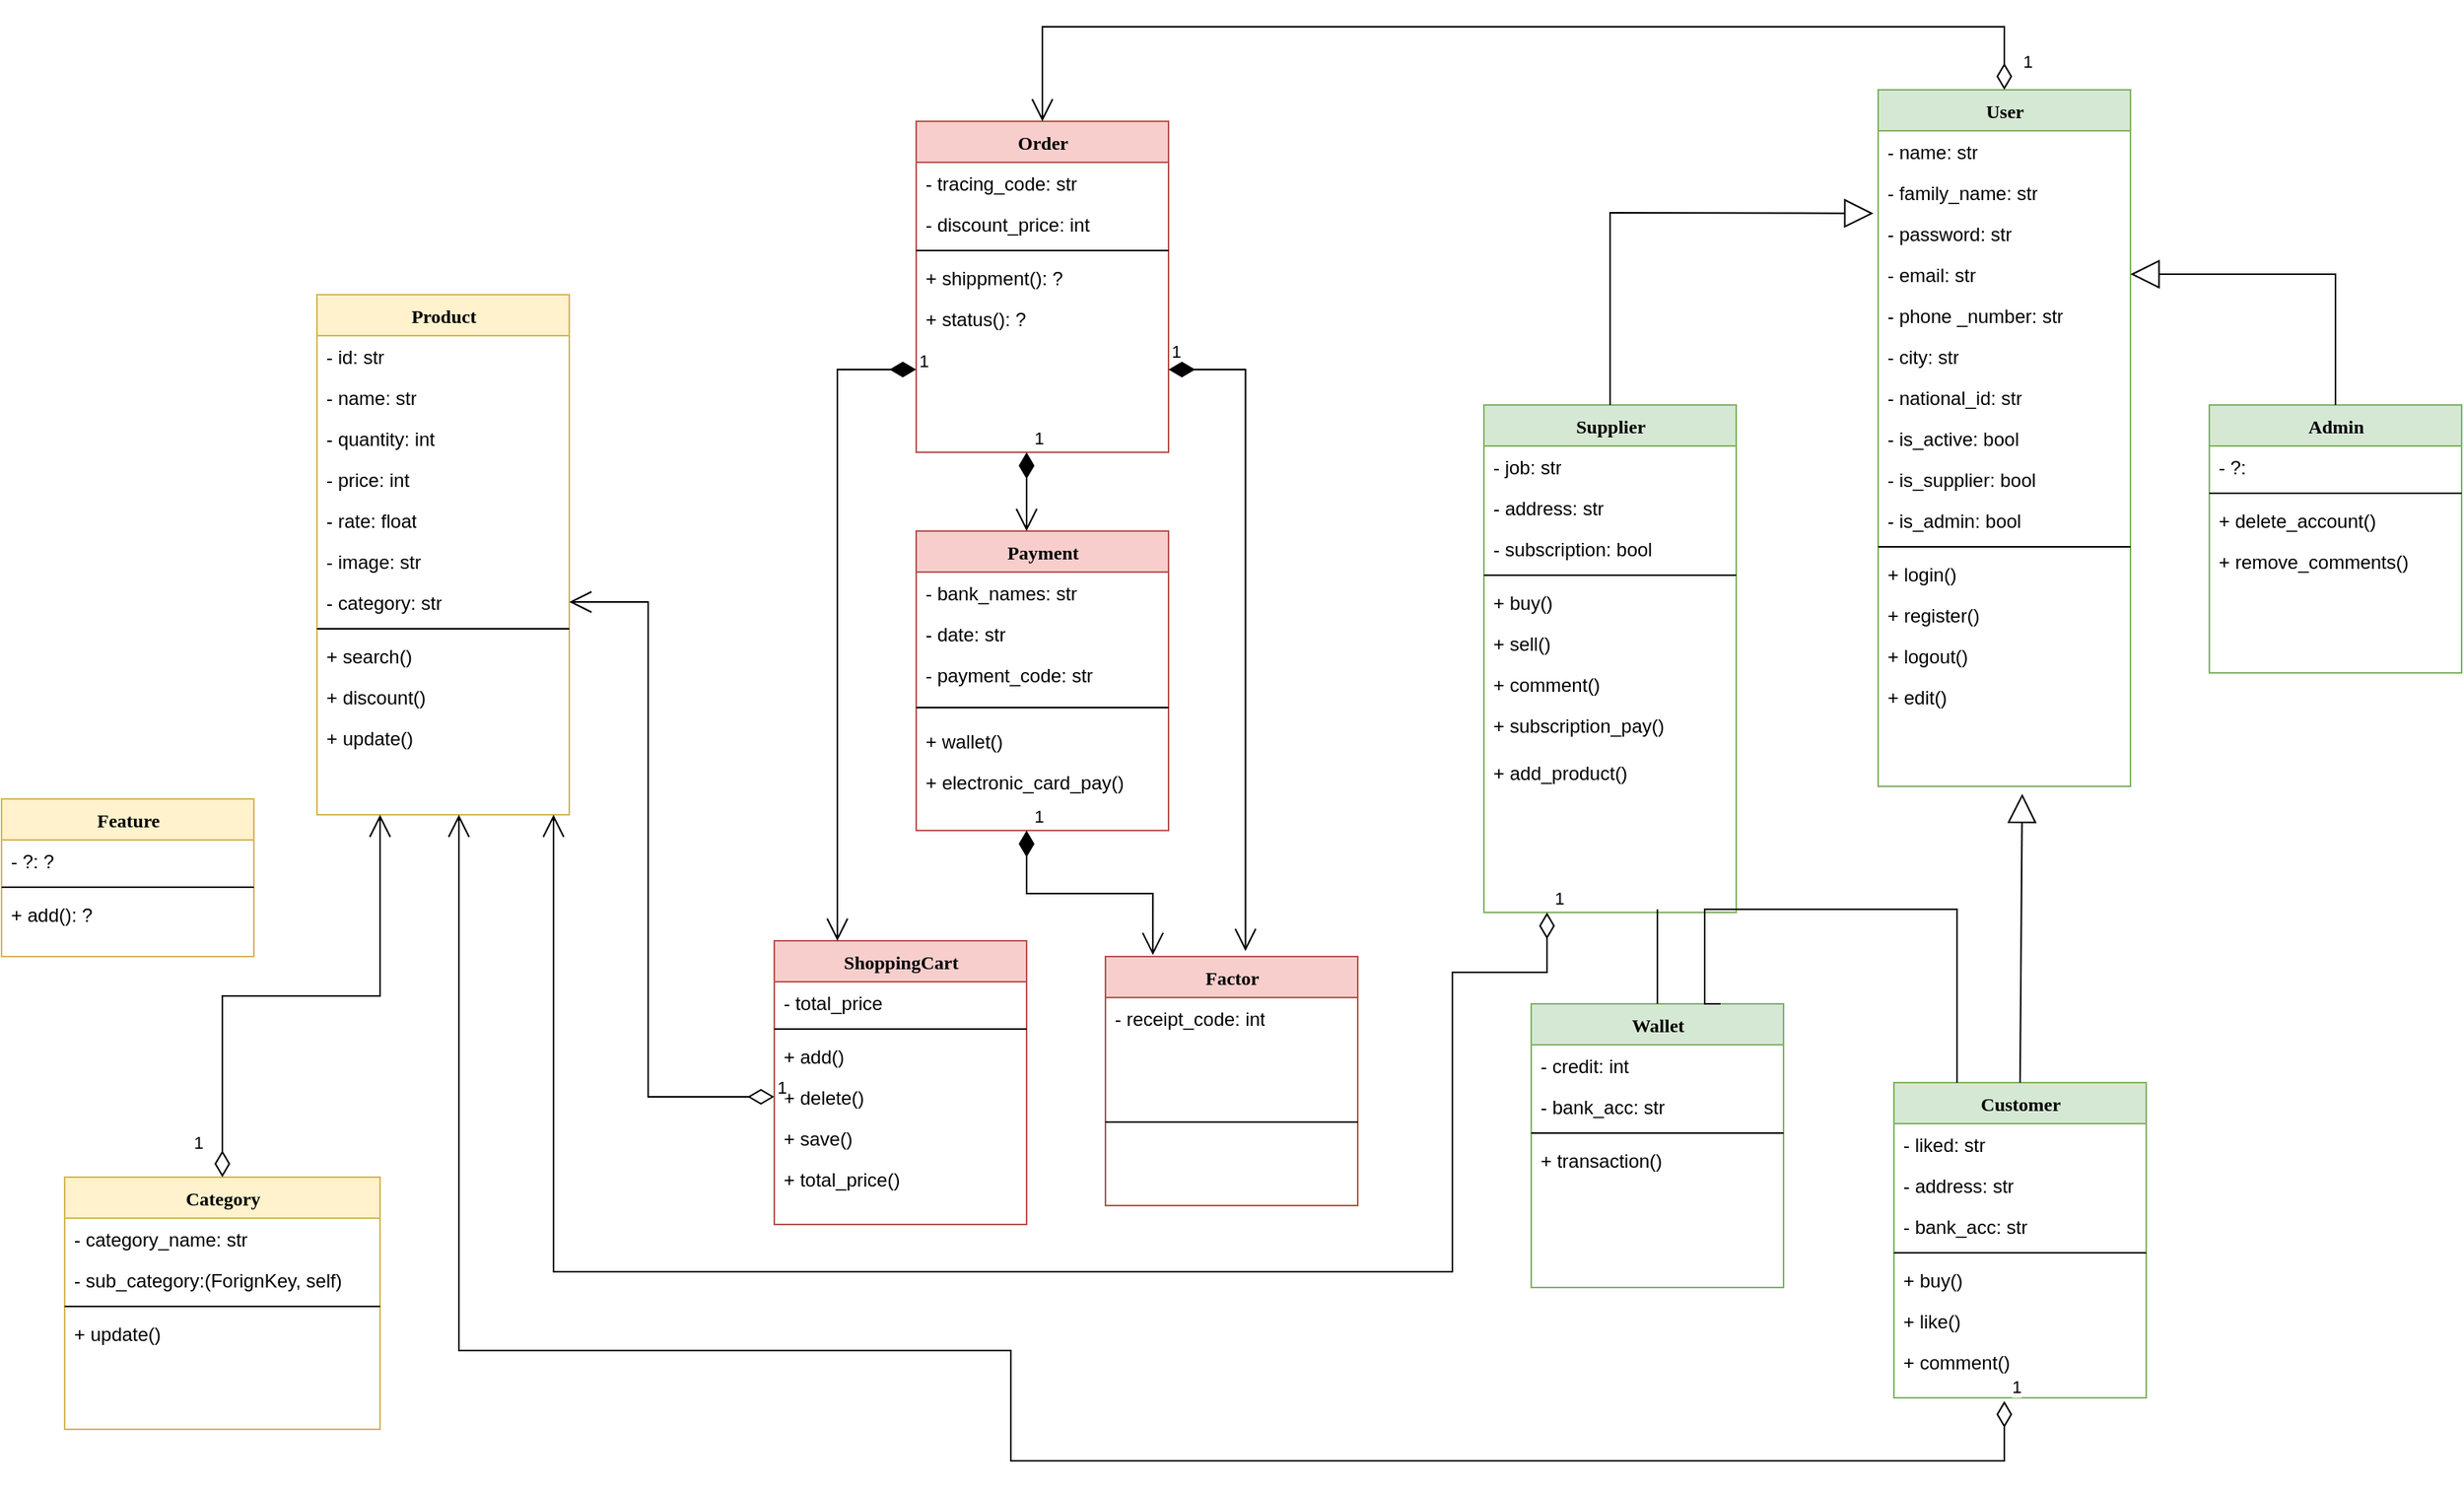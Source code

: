 <mxfile version="17.5.0" type="device"><diagram name="Page-1" id="9f46799a-70d6-7492-0946-bef42562c5a5"><mxGraphModel dx="1778" dy="839" grid="1" gridSize="10" guides="1" tooltips="1" connect="1" arrows="1" fold="1" page="1" pageScale="1" pageWidth="1700" pageHeight="1100" background="none" math="0" shadow="0"><root><mxCell id="0"/><mxCell id="1" parent="0"/><mxCell id="78961159f06e98e8-30" value="Product" style="swimlane;html=1;fontStyle=1;align=center;verticalAlign=top;childLayout=stackLayout;horizontal=1;startSize=26;horizontalStack=0;resizeParent=1;resizeLast=0;collapsible=1;marginBottom=0;swimlaneFillColor=#ffffff;rounded=0;shadow=0;comic=0;labelBackgroundColor=none;strokeWidth=1;fillColor=#fff2cc;fontFamily=Verdana;fontSize=12;strokeColor=#d6b656;" parent="1" vertex="1"><mxGeometry x="270" y="210" width="160" height="330" as="geometry"/></mxCell><mxCell id="78961159f06e98e8-31" value="- id: str" style="text;html=1;strokeColor=none;fillColor=none;align=left;verticalAlign=top;spacingLeft=4;spacingRight=4;whiteSpace=wrap;overflow=hidden;rotatable=0;points=[[0,0.5],[1,0.5]];portConstraint=eastwest;" parent="78961159f06e98e8-30" vertex="1"><mxGeometry y="26" width="160" height="26" as="geometry"/></mxCell><mxCell id="78961159f06e98e8-32" value="- name: str" style="text;html=1;strokeColor=none;fillColor=none;align=left;verticalAlign=top;spacingLeft=4;spacingRight=4;whiteSpace=wrap;overflow=hidden;rotatable=0;points=[[0,0.5],[1,0.5]];portConstraint=eastwest;" parent="78961159f06e98e8-30" vertex="1"><mxGeometry y="52" width="160" height="26" as="geometry"/></mxCell><mxCell id="78961159f06e98e8-34" value="- quantity: int" style="text;html=1;strokeColor=none;fillColor=none;align=left;verticalAlign=top;spacingLeft=4;spacingRight=4;whiteSpace=wrap;overflow=hidden;rotatable=0;points=[[0,0.5],[1,0.5]];portConstraint=eastwest;" parent="78961159f06e98e8-30" vertex="1"><mxGeometry y="78" width="160" height="26" as="geometry"/></mxCell><mxCell id="78961159f06e98e8-33" value="- price: int" style="text;html=1;strokeColor=none;fillColor=none;align=left;verticalAlign=top;spacingLeft=4;spacingRight=4;whiteSpace=wrap;overflow=hidden;rotatable=0;points=[[0,0.5],[1,0.5]];portConstraint=eastwest;" parent="78961159f06e98e8-30" vertex="1"><mxGeometry y="104" width="160" height="26" as="geometry"/></mxCell><mxCell id="78961159f06e98e8-36" value="- rate: float" style="text;html=1;strokeColor=none;fillColor=none;align=left;verticalAlign=top;spacingLeft=4;spacingRight=4;whiteSpace=wrap;overflow=hidden;rotatable=0;points=[[0,0.5],[1,0.5]];portConstraint=eastwest;" parent="78961159f06e98e8-30" vertex="1"><mxGeometry y="130" width="160" height="26" as="geometry"/></mxCell><mxCell id="78961159f06e98e8-37" value="- image: str" style="text;html=1;strokeColor=none;fillColor=none;align=left;verticalAlign=top;spacingLeft=4;spacingRight=4;whiteSpace=wrap;overflow=hidden;rotatable=0;points=[[0,0.5],[1,0.5]];portConstraint=eastwest;" parent="78961159f06e98e8-30" vertex="1"><mxGeometry y="156" width="160" height="26" as="geometry"/></mxCell><mxCell id="fIkPZ4_y4EWvfFRORmlF-65" value="- category: str" style="text;html=1;strokeColor=none;fillColor=none;align=left;verticalAlign=top;spacingLeft=4;spacingRight=4;whiteSpace=wrap;overflow=hidden;rotatable=0;points=[[0,0.5],[1,0.5]];portConstraint=eastwest;" parent="78961159f06e98e8-30" vertex="1"><mxGeometry y="182" width="160" height="26" as="geometry"/></mxCell><mxCell id="78961159f06e98e8-38" value="" style="line;html=1;strokeWidth=1;fillColor=none;align=left;verticalAlign=middle;spacingTop=-1;spacingLeft=3;spacingRight=3;rotatable=0;labelPosition=right;points=[];portConstraint=eastwest;" parent="78961159f06e98e8-30" vertex="1"><mxGeometry y="208" width="160" height="8" as="geometry"/></mxCell><mxCell id="78961159f06e98e8-42" value="+ search()" style="text;html=1;strokeColor=none;fillColor=none;align=left;verticalAlign=top;spacingLeft=4;spacingRight=4;whiteSpace=wrap;overflow=hidden;rotatable=0;points=[[0,0.5],[1,0.5]];portConstraint=eastwest;" parent="78961159f06e98e8-30" vertex="1"><mxGeometry y="216" width="160" height="26" as="geometry"/></mxCell><mxCell id="BPXEBO4qy_wb8fiPH7Xa-4" value="+ discount()" style="text;html=1;strokeColor=none;fillColor=none;align=left;verticalAlign=top;spacingLeft=4;spacingRight=4;whiteSpace=wrap;overflow=hidden;rotatable=0;points=[[0,0.5],[1,0.5]];portConstraint=eastwest;" parent="78961159f06e98e8-30" vertex="1"><mxGeometry y="242" width="160" height="26" as="geometry"/></mxCell><mxCell id="4go0YSJd2ItWTW5QJAgj-34" value="+ update()" style="text;html=1;strokeColor=none;fillColor=none;align=left;verticalAlign=top;spacingLeft=4;spacingRight=4;whiteSpace=wrap;overflow=hidden;rotatable=0;points=[[0,0.5],[1,0.5]];portConstraint=eastwest;" parent="78961159f06e98e8-30" vertex="1"><mxGeometry y="268" width="160" height="26" as="geometry"/></mxCell><mxCell id="BPXEBO4qy_wb8fiPH7Xa-6" value="User" style="swimlane;html=1;fontStyle=1;align=center;verticalAlign=top;childLayout=stackLayout;horizontal=1;startSize=26;horizontalStack=0;resizeParent=1;resizeLast=0;collapsible=1;marginBottom=0;swimlaneFillColor=#ffffff;rounded=0;shadow=0;comic=0;labelBackgroundColor=none;strokeWidth=1;fillColor=#d5e8d4;fontFamily=Verdana;fontSize=12;strokeColor=#82b366;" parent="1" vertex="1"><mxGeometry x="1260" y="80" width="160" height="442" as="geometry"/></mxCell><mxCell id="BPXEBO4qy_wb8fiPH7Xa-7" value="- name: str" style="text;html=1;strokeColor=none;fillColor=none;align=left;verticalAlign=top;spacingLeft=4;spacingRight=4;whiteSpace=wrap;overflow=hidden;rotatable=0;points=[[0,0.5],[1,0.5]];portConstraint=eastwest;" parent="BPXEBO4qy_wb8fiPH7Xa-6" vertex="1"><mxGeometry y="26" width="160" height="26" as="geometry"/></mxCell><mxCell id="BPXEBO4qy_wb8fiPH7Xa-18" value="- family_name: str" style="text;html=1;strokeColor=none;fillColor=none;align=left;verticalAlign=top;spacingLeft=4;spacingRight=4;whiteSpace=wrap;overflow=hidden;rotatable=0;points=[[0,0.5],[1,0.5]];portConstraint=eastwest;" parent="BPXEBO4qy_wb8fiPH7Xa-6" vertex="1"><mxGeometry y="52" width="160" height="26" as="geometry"/></mxCell><mxCell id="BPXEBO4qy_wb8fiPH7Xa-8" value="- password: str" style="text;html=1;strokeColor=none;fillColor=none;align=left;verticalAlign=top;spacingLeft=4;spacingRight=4;whiteSpace=wrap;overflow=hidden;rotatable=0;points=[[0,0.5],[1,0.5]];portConstraint=eastwest;" parent="BPXEBO4qy_wb8fiPH7Xa-6" vertex="1"><mxGeometry y="78" width="160" height="26" as="geometry"/></mxCell><mxCell id="BPXEBO4qy_wb8fiPH7Xa-9" value="- email: str" style="text;html=1;strokeColor=none;fillColor=none;align=left;verticalAlign=top;spacingLeft=4;spacingRight=4;whiteSpace=wrap;overflow=hidden;rotatable=0;points=[[0,0.5],[1,0.5]];portConstraint=eastwest;" parent="BPXEBO4qy_wb8fiPH7Xa-6" vertex="1"><mxGeometry y="104" width="160" height="26" as="geometry"/></mxCell><mxCell id="BPXEBO4qy_wb8fiPH7Xa-10" value="- phone _number: str" style="text;html=1;strokeColor=none;fillColor=none;align=left;verticalAlign=top;spacingLeft=4;spacingRight=4;whiteSpace=wrap;overflow=hidden;rotatable=0;points=[[0,0.5],[1,0.5]];portConstraint=eastwest;" parent="BPXEBO4qy_wb8fiPH7Xa-6" vertex="1"><mxGeometry y="130" width="160" height="26" as="geometry"/></mxCell><mxCell id="4go0YSJd2ItWTW5QJAgj-14" value="- city: str" style="text;html=1;strokeColor=none;fillColor=none;align=left;verticalAlign=top;spacingLeft=4;spacingRight=4;whiteSpace=wrap;overflow=hidden;rotatable=0;points=[[0,0.5],[1,0.5]];portConstraint=eastwest;" parent="BPXEBO4qy_wb8fiPH7Xa-6" vertex="1"><mxGeometry y="156" width="160" height="26" as="geometry"/></mxCell><mxCell id="QtdesWyLZIjaMPHJpscY-1" value="- national_id: str" style="text;html=1;strokeColor=none;fillColor=none;align=left;verticalAlign=top;spacingLeft=4;spacingRight=4;whiteSpace=wrap;overflow=hidden;rotatable=0;points=[[0,0.5],[1,0.5]];portConstraint=eastwest;" parent="BPXEBO4qy_wb8fiPH7Xa-6" vertex="1"><mxGeometry y="182" width="160" height="26" as="geometry"/></mxCell><mxCell id="4go0YSJd2ItWTW5QJAgj-20" value="- is_active: bool" style="text;html=1;strokeColor=none;fillColor=none;align=left;verticalAlign=top;spacingLeft=4;spacingRight=4;whiteSpace=wrap;overflow=hidden;rotatable=0;points=[[0,0.5],[1,0.5]];portConstraint=eastwest;" parent="BPXEBO4qy_wb8fiPH7Xa-6" vertex="1"><mxGeometry y="208" width="160" height="26" as="geometry"/></mxCell><mxCell id="4go0YSJd2ItWTW5QJAgj-22" value="- is_supplier: bool" style="text;html=1;strokeColor=none;fillColor=none;align=left;verticalAlign=top;spacingLeft=4;spacingRight=4;whiteSpace=wrap;overflow=hidden;rotatable=0;points=[[0,0.5],[1,0.5]];portConstraint=eastwest;" parent="BPXEBO4qy_wb8fiPH7Xa-6" vertex="1"><mxGeometry y="234" width="160" height="26" as="geometry"/></mxCell><mxCell id="4go0YSJd2ItWTW5QJAgj-21" value="- is_admin: bool" style="text;html=1;strokeColor=none;fillColor=none;align=left;verticalAlign=top;spacingLeft=4;spacingRight=4;whiteSpace=wrap;overflow=hidden;rotatable=0;points=[[0,0.5],[1,0.5]];portConstraint=eastwest;" parent="BPXEBO4qy_wb8fiPH7Xa-6" vertex="1"><mxGeometry y="260" width="160" height="26" as="geometry"/></mxCell><mxCell id="BPXEBO4qy_wb8fiPH7Xa-13" value="" style="line;html=1;strokeWidth=1;fillColor=none;align=left;verticalAlign=middle;spacingTop=-1;spacingLeft=3;spacingRight=3;rotatable=0;labelPosition=right;points=[];portConstraint=eastwest;" parent="BPXEBO4qy_wb8fiPH7Xa-6" vertex="1"><mxGeometry y="286" width="160" height="8" as="geometry"/></mxCell><mxCell id="fIkPZ4_y4EWvfFRORmlF-66" value="+ login()" style="text;html=1;strokeColor=none;fillColor=none;align=left;verticalAlign=top;spacingLeft=4;spacingRight=4;whiteSpace=wrap;overflow=hidden;rotatable=0;points=[[0,0.5],[1,0.5]];portConstraint=eastwest;" parent="BPXEBO4qy_wb8fiPH7Xa-6" vertex="1"><mxGeometry y="294" width="160" height="26" as="geometry"/></mxCell><mxCell id="fIkPZ4_y4EWvfFRORmlF-67" value="+ register()" style="text;html=1;strokeColor=none;fillColor=none;align=left;verticalAlign=top;spacingLeft=4;spacingRight=4;whiteSpace=wrap;overflow=hidden;rotatable=0;points=[[0,0.5],[1,0.5]];portConstraint=eastwest;" parent="BPXEBO4qy_wb8fiPH7Xa-6" vertex="1"><mxGeometry y="320" width="160" height="26" as="geometry"/></mxCell><mxCell id="fIkPZ4_y4EWvfFRORmlF-68" value="+ logout()" style="text;html=1;strokeColor=none;fillColor=none;align=left;verticalAlign=top;spacingLeft=4;spacingRight=4;whiteSpace=wrap;overflow=hidden;rotatable=0;points=[[0,0.5],[1,0.5]];portConstraint=eastwest;" parent="BPXEBO4qy_wb8fiPH7Xa-6" vertex="1"><mxGeometry y="346" width="160" height="26" as="geometry"/></mxCell><mxCell id="4go0YSJd2ItWTW5QJAgj-15" value="+ edit()" style="text;html=1;strokeColor=none;fillColor=none;align=left;verticalAlign=top;spacingLeft=4;spacingRight=4;whiteSpace=wrap;overflow=hidden;rotatable=0;points=[[0,0.5],[1,0.5]];portConstraint=eastwest;" parent="BPXEBO4qy_wb8fiPH7Xa-6" vertex="1"><mxGeometry y="372" width="160" height="70" as="geometry"/></mxCell><mxCell id="BPXEBO4qy_wb8fiPH7Xa-19" value="Customer" style="swimlane;html=1;fontStyle=1;align=center;verticalAlign=top;childLayout=stackLayout;horizontal=1;startSize=26;horizontalStack=0;resizeParent=1;resizeLast=0;collapsible=1;marginBottom=0;swimlaneFillColor=#ffffff;rounded=0;shadow=0;comic=0;labelBackgroundColor=none;strokeWidth=1;fillColor=#d5e8d4;fontFamily=Verdana;fontSize=12;strokeColor=#82b366;" parent="1" vertex="1"><mxGeometry x="1270" y="710" width="160" height="200" as="geometry"/></mxCell><mxCell id="BPXEBO4qy_wb8fiPH7Xa-20" value="- liked: str" style="text;html=1;strokeColor=none;fillColor=none;align=left;verticalAlign=top;spacingLeft=4;spacingRight=4;whiteSpace=wrap;overflow=hidden;rotatable=0;points=[[0,0.5],[1,0.5]];portConstraint=eastwest;" parent="BPXEBO4qy_wb8fiPH7Xa-19" vertex="1"><mxGeometry y="26" width="160" height="26" as="geometry"/></mxCell><mxCell id="BPXEBO4qy_wb8fiPH7Xa-21" value="- address: str" style="text;html=1;strokeColor=none;fillColor=none;align=left;verticalAlign=top;spacingLeft=4;spacingRight=4;whiteSpace=wrap;overflow=hidden;rotatable=0;points=[[0,0.5],[1,0.5]];portConstraint=eastwest;" parent="BPXEBO4qy_wb8fiPH7Xa-19" vertex="1"><mxGeometry y="52" width="160" height="26" as="geometry"/></mxCell><mxCell id="BPXEBO4qy_wb8fiPH7Xa-22" value="- bank_acc: str" style="text;html=1;strokeColor=none;fillColor=none;align=left;verticalAlign=top;spacingLeft=4;spacingRight=4;whiteSpace=wrap;overflow=hidden;rotatable=0;points=[[0,0.5],[1,0.5]];portConstraint=eastwest;" parent="BPXEBO4qy_wb8fiPH7Xa-19" vertex="1"><mxGeometry y="78" width="160" height="26" as="geometry"/></mxCell><mxCell id="BPXEBO4qy_wb8fiPH7Xa-25" value="" style="line;html=1;strokeWidth=1;fillColor=none;align=left;verticalAlign=middle;spacingTop=-1;spacingLeft=3;spacingRight=3;rotatable=0;labelPosition=right;points=[];portConstraint=eastwest;" parent="BPXEBO4qy_wb8fiPH7Xa-19" vertex="1"><mxGeometry y="104" width="160" height="8" as="geometry"/></mxCell><mxCell id="BPXEBO4qy_wb8fiPH7Xa-45" value="+ buy()" style="text;html=1;strokeColor=none;fillColor=none;align=left;verticalAlign=top;spacingLeft=4;spacingRight=4;whiteSpace=wrap;overflow=hidden;rotatable=0;points=[[0,0.5],[1,0.5]];portConstraint=eastwest;" parent="BPXEBO4qy_wb8fiPH7Xa-19" vertex="1"><mxGeometry y="112" width="160" height="26" as="geometry"/></mxCell><mxCell id="fIkPZ4_y4EWvfFRORmlF-72" value="+ like()" style="text;html=1;strokeColor=none;fillColor=none;align=left;verticalAlign=top;spacingLeft=4;spacingRight=4;whiteSpace=wrap;overflow=hidden;rotatable=0;points=[[0,0.5],[1,0.5]];portConstraint=eastwest;" parent="BPXEBO4qy_wb8fiPH7Xa-19" vertex="1"><mxGeometry y="138" width="160" height="26" as="geometry"/></mxCell><mxCell id="4go0YSJd2ItWTW5QJAgj-25" value="+ comment()" style="text;html=1;strokeColor=none;fillColor=none;align=left;verticalAlign=top;spacingLeft=4;spacingRight=4;whiteSpace=wrap;overflow=hidden;rotatable=0;points=[[0,0.5],[1,0.5]];portConstraint=eastwest;" parent="BPXEBO4qy_wb8fiPH7Xa-19" vertex="1"><mxGeometry y="164" width="160" height="26" as="geometry"/></mxCell><mxCell id="BPXEBO4qy_wb8fiPH7Xa-26" value="Admin" style="swimlane;html=1;fontStyle=1;align=center;verticalAlign=top;childLayout=stackLayout;horizontal=1;startSize=26;horizontalStack=0;resizeParent=1;resizeLast=0;collapsible=1;marginBottom=0;swimlaneFillColor=#ffffff;rounded=0;shadow=0;comic=0;labelBackgroundColor=none;strokeWidth=1;fillColor=#d5e8d4;fontFamily=Verdana;fontSize=12;strokeColor=#82b366;" parent="1" vertex="1"><mxGeometry x="1470" y="280" width="160" height="170" as="geometry"/></mxCell><mxCell id="BPXEBO4qy_wb8fiPH7Xa-31" value="- ?:" style="text;html=1;strokeColor=none;fillColor=none;align=left;verticalAlign=top;spacingLeft=4;spacingRight=4;whiteSpace=wrap;overflow=hidden;rotatable=0;points=[[0,0.5],[1,0.5]];portConstraint=eastwest;" parent="BPXEBO4qy_wb8fiPH7Xa-26" vertex="1"><mxGeometry y="26" width="160" height="26" as="geometry"/></mxCell><mxCell id="BPXEBO4qy_wb8fiPH7Xa-32" value="" style="line;html=1;strokeWidth=1;fillColor=none;align=left;verticalAlign=middle;spacingTop=-1;spacingLeft=3;spacingRight=3;rotatable=0;labelPosition=right;points=[];portConstraint=eastwest;" parent="BPXEBO4qy_wb8fiPH7Xa-26" vertex="1"><mxGeometry y="52" width="160" height="8" as="geometry"/></mxCell><mxCell id="fIkPZ4_y4EWvfFRORmlF-69" value="+ delete_account()" style="text;html=1;strokeColor=none;fillColor=none;align=left;verticalAlign=top;spacingLeft=4;spacingRight=4;whiteSpace=wrap;overflow=hidden;rotatable=0;points=[[0,0.5],[1,0.5]];portConstraint=eastwest;" parent="BPXEBO4qy_wb8fiPH7Xa-26" vertex="1"><mxGeometry y="60" width="160" height="26" as="geometry"/></mxCell><mxCell id="fIkPZ4_y4EWvfFRORmlF-70" value="+ remove_comments()" style="text;html=1;strokeColor=none;fillColor=none;align=left;verticalAlign=top;spacingLeft=4;spacingRight=4;whiteSpace=wrap;overflow=hidden;rotatable=0;points=[[0,0.5],[1,0.5]];portConstraint=eastwest;" parent="BPXEBO4qy_wb8fiPH7Xa-26" vertex="1"><mxGeometry y="86" width="160" height="26" as="geometry"/></mxCell><mxCell id="BPXEBO4qy_wb8fiPH7Xa-37" value="Order" style="swimlane;html=1;fontStyle=1;align=center;verticalAlign=top;childLayout=stackLayout;horizontal=1;startSize=26;horizontalStack=0;resizeParent=1;resizeLast=0;collapsible=1;marginBottom=0;swimlaneFillColor=#ffffff;rounded=0;shadow=0;comic=0;labelBackgroundColor=none;strokeWidth=1;fillColor=#f8cecc;fontFamily=Verdana;fontSize=12;strokeColor=#b85450;" parent="1" vertex="1"><mxGeometry x="650" y="100" width="160" height="210" as="geometry"/></mxCell><mxCell id="BPXEBO4qy_wb8fiPH7Xa-40" value="- tracing_code: str" style="text;html=1;strokeColor=none;fillColor=none;align=left;verticalAlign=top;spacingLeft=4;spacingRight=4;whiteSpace=wrap;overflow=hidden;rotatable=0;points=[[0,0.5],[1,0.5]];portConstraint=eastwest;" parent="BPXEBO4qy_wb8fiPH7Xa-37" vertex="1"><mxGeometry y="26" width="160" height="26" as="geometry"/></mxCell><mxCell id="BPXEBO4qy_wb8fiPH7Xa-41" value="- discount_price: int" style="text;html=1;strokeColor=none;fillColor=none;align=left;verticalAlign=top;spacingLeft=4;spacingRight=4;whiteSpace=wrap;overflow=hidden;rotatable=0;points=[[0,0.5],[1,0.5]];portConstraint=eastwest;" parent="BPXEBO4qy_wb8fiPH7Xa-37" vertex="1"><mxGeometry y="52" width="160" height="26" as="geometry"/></mxCell><mxCell id="BPXEBO4qy_wb8fiPH7Xa-43" value="" style="line;html=1;strokeWidth=1;fillColor=none;align=left;verticalAlign=middle;spacingTop=-1;spacingLeft=3;spacingRight=3;rotatable=0;labelPosition=right;points=[];portConstraint=eastwest;" parent="BPXEBO4qy_wb8fiPH7Xa-37" vertex="1"><mxGeometry y="78" width="160" height="8" as="geometry"/></mxCell><mxCell id="fIkPZ4_y4EWvfFRORmlF-80" value="+ shippment(): ?" style="text;html=1;strokeColor=none;fillColor=none;align=left;verticalAlign=top;spacingLeft=4;spacingRight=4;whiteSpace=wrap;overflow=hidden;rotatable=0;points=[[0,0.5],[1,0.5]];portConstraint=eastwest;" parent="BPXEBO4qy_wb8fiPH7Xa-37" vertex="1"><mxGeometry y="86" width="160" height="26" as="geometry"/></mxCell><mxCell id="fIkPZ4_y4EWvfFRORmlF-81" value="+ status(): ?" style="text;html=1;strokeColor=none;fillColor=none;align=left;verticalAlign=top;spacingLeft=4;spacingRight=4;whiteSpace=wrap;overflow=hidden;rotatable=0;points=[[0,0.5],[1,0.5]];portConstraint=eastwest;" parent="BPXEBO4qy_wb8fiPH7Xa-37" vertex="1"><mxGeometry y="112" width="160" height="26" as="geometry"/></mxCell><mxCell id="fIkPZ4_y4EWvfFRORmlF-1" value="Feature" style="swimlane;html=1;fontStyle=1;align=center;verticalAlign=top;childLayout=stackLayout;horizontal=1;startSize=26;horizontalStack=0;resizeParent=1;resizeLast=0;collapsible=1;marginBottom=0;swimlaneFillColor=#ffffff;rounded=0;shadow=0;comic=0;labelBackgroundColor=none;strokeWidth=1;fillColor=#fff2cc;fontFamily=Verdana;fontSize=12;strokeColor=#d6b656;" parent="1" vertex="1"><mxGeometry x="70" y="530" width="160" height="100" as="geometry"/></mxCell><mxCell id="fIkPZ4_y4EWvfFRORmlF-7" value="- ?: ?" style="text;html=1;strokeColor=none;fillColor=none;align=left;verticalAlign=top;spacingLeft=4;spacingRight=4;whiteSpace=wrap;overflow=hidden;rotatable=0;points=[[0,0.5],[1,0.5]];portConstraint=eastwest;" parent="fIkPZ4_y4EWvfFRORmlF-1" vertex="1"><mxGeometry y="26" width="160" height="26" as="geometry"/></mxCell><mxCell id="fIkPZ4_y4EWvfFRORmlF-8" value="" style="line;html=1;strokeWidth=1;fillColor=none;align=left;verticalAlign=middle;spacingTop=-1;spacingLeft=3;spacingRight=3;rotatable=0;labelPosition=right;points=[];portConstraint=eastwest;" parent="fIkPZ4_y4EWvfFRORmlF-1" vertex="1"><mxGeometry y="52" width="160" height="8" as="geometry"/></mxCell><mxCell id="fIkPZ4_y4EWvfFRORmlF-9" value="+ add(): ?" style="text;html=1;strokeColor=none;fillColor=none;align=left;verticalAlign=top;spacingLeft=4;spacingRight=4;whiteSpace=wrap;overflow=hidden;rotatable=0;points=[[0,0.5],[1,0.5]];portConstraint=eastwest;" parent="fIkPZ4_y4EWvfFRORmlF-1" vertex="1"><mxGeometry y="60" width="160" height="26" as="geometry"/></mxCell><mxCell id="fIkPZ4_y4EWvfFRORmlF-13" value="Category" style="swimlane;html=1;fontStyle=1;align=center;verticalAlign=top;childLayout=stackLayout;horizontal=1;startSize=26;horizontalStack=0;resizeParent=1;resizeLast=0;collapsible=1;marginBottom=0;swimlaneFillColor=#ffffff;rounded=0;shadow=0;comic=0;labelBackgroundColor=none;strokeWidth=1;fillColor=#fff2cc;fontFamily=Verdana;fontSize=12;strokeColor=#d6b656;" parent="1" vertex="1"><mxGeometry x="110" y="770" width="200" height="160" as="geometry"/></mxCell><mxCell id="fIkPZ4_y4EWvfFRORmlF-14" value="- category_name: str" style="text;html=1;strokeColor=none;fillColor=none;align=left;verticalAlign=top;spacingLeft=4;spacingRight=4;whiteSpace=wrap;overflow=hidden;rotatable=0;points=[[0,0.5],[1,0.5]];portConstraint=eastwest;" parent="fIkPZ4_y4EWvfFRORmlF-13" vertex="1"><mxGeometry y="26" width="200" height="26" as="geometry"/></mxCell><mxCell id="fIkPZ4_y4EWvfFRORmlF-16" value="- sub_category:(ForignKey, self)" style="text;html=1;strokeColor=none;fillColor=none;align=left;verticalAlign=top;spacingLeft=4;spacingRight=4;whiteSpace=wrap;overflow=hidden;rotatable=0;points=[[0,0.5],[1,0.5]];portConstraint=eastwest;" parent="fIkPZ4_y4EWvfFRORmlF-13" vertex="1"><mxGeometry y="52" width="200" height="26" as="geometry"/></mxCell><mxCell id="fIkPZ4_y4EWvfFRORmlF-20" value="" style="line;html=1;strokeWidth=1;fillColor=none;align=left;verticalAlign=middle;spacingTop=-1;spacingLeft=3;spacingRight=3;rotatable=0;labelPosition=right;points=[];portConstraint=eastwest;" parent="fIkPZ4_y4EWvfFRORmlF-13" vertex="1"><mxGeometry y="78" width="200" height="8" as="geometry"/></mxCell><mxCell id="fIkPZ4_y4EWvfFRORmlF-21" value="+ update()" style="text;html=1;strokeColor=none;fillColor=none;align=left;verticalAlign=top;spacingLeft=4;spacingRight=4;whiteSpace=wrap;overflow=hidden;rotatable=0;points=[[0,0.5],[1,0.5]];portConstraint=eastwest;" parent="fIkPZ4_y4EWvfFRORmlF-13" vertex="1"><mxGeometry y="86" width="200" height="26" as="geometry"/></mxCell><mxCell id="fIkPZ4_y4EWvfFRORmlF-25" value="Supplier" style="swimlane;html=1;fontStyle=1;align=center;verticalAlign=top;childLayout=stackLayout;horizontal=1;startSize=26;horizontalStack=0;resizeParent=1;resizeLast=0;collapsible=1;marginBottom=0;swimlaneFillColor=#ffffff;rounded=0;shadow=0;comic=0;labelBackgroundColor=none;strokeWidth=1;fillColor=#d5e8d4;fontFamily=Verdana;fontSize=12;strokeColor=#82b366;" parent="1" vertex="1"><mxGeometry x="1010" y="280" width="160" height="322" as="geometry"/></mxCell><mxCell id="fIkPZ4_y4EWvfFRORmlF-27" value="- job: str" style="text;html=1;strokeColor=none;fillColor=none;align=left;verticalAlign=top;spacingLeft=4;spacingRight=4;whiteSpace=wrap;overflow=hidden;rotatable=0;points=[[0,0.5],[1,0.5]];portConstraint=eastwest;" parent="fIkPZ4_y4EWvfFRORmlF-25" vertex="1"><mxGeometry y="26" width="160" height="26" as="geometry"/></mxCell><mxCell id="fIkPZ4_y4EWvfFRORmlF-28" value="- address: str" style="text;html=1;strokeColor=none;fillColor=none;align=left;verticalAlign=top;spacingLeft=4;spacingRight=4;whiteSpace=wrap;overflow=hidden;rotatable=0;points=[[0,0.5],[1,0.5]];portConstraint=eastwest;" parent="fIkPZ4_y4EWvfFRORmlF-25" vertex="1"><mxGeometry y="52" width="160" height="26" as="geometry"/></mxCell><mxCell id="4go0YSJd2ItWTW5QJAgj-23" value="- subscription: bool" style="text;html=1;strokeColor=none;fillColor=none;align=left;verticalAlign=top;spacingLeft=4;spacingRight=4;whiteSpace=wrap;overflow=hidden;rotatable=0;points=[[0,0.5],[1,0.5]];portConstraint=eastwest;" parent="fIkPZ4_y4EWvfFRORmlF-25" vertex="1"><mxGeometry y="78" width="160" height="26" as="geometry"/></mxCell><mxCell id="fIkPZ4_y4EWvfFRORmlF-32" value="" style="line;html=1;strokeWidth=1;fillColor=none;align=left;verticalAlign=middle;spacingTop=-1;spacingLeft=3;spacingRight=3;rotatable=0;labelPosition=right;points=[];portConstraint=eastwest;" parent="fIkPZ4_y4EWvfFRORmlF-25" vertex="1"><mxGeometry y="104" width="160" height="8" as="geometry"/></mxCell><mxCell id="fIkPZ4_y4EWvfFRORmlF-33" value="+ buy()" style="text;html=1;strokeColor=none;fillColor=none;align=left;verticalAlign=top;spacingLeft=4;spacingRight=4;whiteSpace=wrap;overflow=hidden;rotatable=0;points=[[0,0.5],[1,0.5]];portConstraint=eastwest;" parent="fIkPZ4_y4EWvfFRORmlF-25" vertex="1"><mxGeometry y="112" width="160" height="26" as="geometry"/></mxCell><mxCell id="fIkPZ4_y4EWvfFRORmlF-73" value="+ sell()" style="text;html=1;strokeColor=none;fillColor=none;align=left;verticalAlign=top;spacingLeft=4;spacingRight=4;whiteSpace=wrap;overflow=hidden;rotatable=0;points=[[0,0.5],[1,0.5]];portConstraint=eastwest;" parent="fIkPZ4_y4EWvfFRORmlF-25" vertex="1"><mxGeometry y="138" width="160" height="26" as="geometry"/></mxCell><mxCell id="fIkPZ4_y4EWvfFRORmlF-75" value="+ comment()" style="text;html=1;strokeColor=none;fillColor=none;align=left;verticalAlign=top;spacingLeft=4;spacingRight=4;whiteSpace=wrap;overflow=hidden;rotatable=0;points=[[0,0.5],[1,0.5]];portConstraint=eastwest;" parent="fIkPZ4_y4EWvfFRORmlF-25" vertex="1"><mxGeometry y="164" width="160" height="26" as="geometry"/></mxCell><mxCell id="4go0YSJd2ItWTW5QJAgj-24" value="+ subscription_pay()" style="text;html=1;strokeColor=none;fillColor=none;align=left;verticalAlign=top;spacingLeft=4;spacingRight=4;whiteSpace=wrap;overflow=hidden;rotatable=0;points=[[0,0.5],[1,0.5]];portConstraint=eastwest;" parent="fIkPZ4_y4EWvfFRORmlF-25" vertex="1"><mxGeometry y="190" width="160" height="30" as="geometry"/></mxCell><mxCell id="5mhr5-TPkRaV7EcHEtlI-1" value="+ add_product()" style="text;html=1;strokeColor=none;fillColor=none;align=left;verticalAlign=top;spacingLeft=4;spacingRight=4;whiteSpace=wrap;overflow=hidden;rotatable=0;points=[[0,0.5],[1,0.5]];portConstraint=eastwest;" vertex="1" parent="fIkPZ4_y4EWvfFRORmlF-25"><mxGeometry y="220" width="160" height="40" as="geometry"/></mxCell><mxCell id="fIkPZ4_y4EWvfFRORmlF-34" value="Wallet" style="swimlane;html=1;fontStyle=1;align=center;verticalAlign=top;childLayout=stackLayout;horizontal=1;startSize=26;horizontalStack=0;resizeParent=1;resizeLast=0;collapsible=1;marginBottom=0;swimlaneFillColor=#ffffff;rounded=0;shadow=0;comic=0;labelBackgroundColor=none;strokeWidth=1;fillColor=#d5e8d4;fontFamily=Verdana;fontSize=12;strokeColor=#82b366;" parent="1" vertex="1"><mxGeometry x="1040" y="660" width="160" height="180" as="geometry"/></mxCell><mxCell id="fIkPZ4_y4EWvfFRORmlF-39" value="- credit: int" style="text;html=1;strokeColor=none;fillColor=none;align=left;verticalAlign=top;spacingLeft=4;spacingRight=4;whiteSpace=wrap;overflow=hidden;rotatable=0;points=[[0,0.5],[1,0.5]];portConstraint=eastwest;" parent="fIkPZ4_y4EWvfFRORmlF-34" vertex="1"><mxGeometry y="26" width="160" height="26" as="geometry"/></mxCell><mxCell id="fIkPZ4_y4EWvfFRORmlF-40" value="- bank_acc: str" style="text;html=1;strokeColor=none;fillColor=none;align=left;verticalAlign=top;spacingLeft=4;spacingRight=4;whiteSpace=wrap;overflow=hidden;rotatable=0;points=[[0,0.5],[1,0.5]];portConstraint=eastwest;" parent="fIkPZ4_y4EWvfFRORmlF-34" vertex="1"><mxGeometry y="52" width="160" height="26" as="geometry"/></mxCell><mxCell id="fIkPZ4_y4EWvfFRORmlF-41" value="" style="line;html=1;strokeWidth=1;fillColor=none;align=left;verticalAlign=middle;spacingTop=-1;spacingLeft=3;spacingRight=3;rotatable=0;labelPosition=right;points=[];portConstraint=eastwest;" parent="fIkPZ4_y4EWvfFRORmlF-34" vertex="1"><mxGeometry y="78" width="160" height="8" as="geometry"/></mxCell><mxCell id="fIkPZ4_y4EWvfFRORmlF-42" value="+ transaction()" style="text;html=1;strokeColor=none;fillColor=none;align=left;verticalAlign=top;spacingLeft=4;spacingRight=4;whiteSpace=wrap;overflow=hidden;rotatable=0;points=[[0,0.5],[1,0.5]];portConstraint=eastwest;" parent="fIkPZ4_y4EWvfFRORmlF-34" vertex="1"><mxGeometry y="86" width="160" height="26" as="geometry"/></mxCell><mxCell id="fIkPZ4_y4EWvfFRORmlF-43" value="Factor" style="swimlane;html=1;fontStyle=1;align=center;verticalAlign=top;childLayout=stackLayout;horizontal=1;startSize=26;horizontalStack=0;resizeParent=1;resizeLast=0;collapsible=1;marginBottom=0;swimlaneFillColor=#ffffff;rounded=0;shadow=0;comic=0;labelBackgroundColor=none;strokeWidth=1;fillColor=#f8cecc;fontFamily=Verdana;fontSize=12;strokeColor=#b85450;" parent="1" vertex="1"><mxGeometry x="770" y="630" width="160" height="158" as="geometry"/></mxCell><mxCell id="fIkPZ4_y4EWvfFRORmlF-47" value="- receipt_code: int" style="text;html=1;strokeColor=none;fillColor=none;align=left;verticalAlign=top;spacingLeft=4;spacingRight=4;whiteSpace=wrap;overflow=hidden;rotatable=0;points=[[0,0.5],[1,0.5]];portConstraint=eastwest;" parent="fIkPZ4_y4EWvfFRORmlF-43" vertex="1"><mxGeometry y="26" width="160" height="26" as="geometry"/></mxCell><mxCell id="fIkPZ4_y4EWvfFRORmlF-49" value="" style="line;html=1;strokeWidth=1;fillColor=none;align=left;verticalAlign=middle;spacingTop=-1;spacingLeft=3;spacingRight=3;rotatable=0;labelPosition=right;points=[];portConstraint=eastwest;" parent="fIkPZ4_y4EWvfFRORmlF-43" vertex="1"><mxGeometry y="52" width="160" height="106" as="geometry"/></mxCell><mxCell id="fIkPZ4_y4EWvfFRORmlF-50" value="ShoppingCart" style="swimlane;html=1;fontStyle=1;align=center;verticalAlign=top;childLayout=stackLayout;horizontal=1;startSize=26;horizontalStack=0;resizeParent=1;resizeLast=0;collapsible=1;marginBottom=0;swimlaneFillColor=#ffffff;rounded=0;shadow=0;comic=0;labelBackgroundColor=none;strokeWidth=1;fillColor=#f8cecc;fontFamily=Verdana;fontSize=12;strokeColor=#b85450;" parent="1" vertex="1"><mxGeometry x="560" y="620" width="160" height="180" as="geometry"/></mxCell><mxCell id="fIkPZ4_y4EWvfFRORmlF-52" value="- total_price" style="text;html=1;strokeColor=none;fillColor=none;align=left;verticalAlign=top;spacingLeft=4;spacingRight=4;whiteSpace=wrap;overflow=hidden;rotatable=0;points=[[0,0.5],[1,0.5]];portConstraint=eastwest;" parent="fIkPZ4_y4EWvfFRORmlF-50" vertex="1"><mxGeometry y="26" width="160" height="26" as="geometry"/></mxCell><mxCell id="fIkPZ4_y4EWvfFRORmlF-56" value="" style="line;html=1;strokeWidth=1;fillColor=none;align=left;verticalAlign=middle;spacingTop=-1;spacingLeft=3;spacingRight=3;rotatable=0;labelPosition=right;points=[];portConstraint=eastwest;" parent="fIkPZ4_y4EWvfFRORmlF-50" vertex="1"><mxGeometry y="52" width="160" height="8" as="geometry"/></mxCell><mxCell id="fIkPZ4_y4EWvfFRORmlF-76" value="+ add()" style="text;html=1;strokeColor=none;fillColor=none;align=left;verticalAlign=top;spacingLeft=4;spacingRight=4;whiteSpace=wrap;overflow=hidden;rotatable=0;points=[[0,0.5],[1,0.5]];portConstraint=eastwest;" parent="fIkPZ4_y4EWvfFRORmlF-50" vertex="1"><mxGeometry y="60" width="160" height="26" as="geometry"/></mxCell><mxCell id="fIkPZ4_y4EWvfFRORmlF-77" value="+ delete()" style="text;html=1;strokeColor=none;fillColor=none;align=left;verticalAlign=top;spacingLeft=4;spacingRight=4;whiteSpace=wrap;overflow=hidden;rotatable=0;points=[[0,0.5],[1,0.5]];portConstraint=eastwest;" parent="fIkPZ4_y4EWvfFRORmlF-50" vertex="1"><mxGeometry y="86" width="160" height="26" as="geometry"/></mxCell><mxCell id="fIkPZ4_y4EWvfFRORmlF-78" value="+ save()" style="text;html=1;strokeColor=none;fillColor=none;align=left;verticalAlign=top;spacingLeft=4;spacingRight=4;whiteSpace=wrap;overflow=hidden;rotatable=0;points=[[0,0.5],[1,0.5]];portConstraint=eastwest;" parent="fIkPZ4_y4EWvfFRORmlF-50" vertex="1"><mxGeometry y="112" width="160" height="26" as="geometry"/></mxCell><mxCell id="fIkPZ4_y4EWvfFRORmlF-79" value="+ total_price()" style="text;html=1;strokeColor=none;fillColor=none;align=left;verticalAlign=top;spacingLeft=4;spacingRight=4;whiteSpace=wrap;overflow=hidden;rotatable=0;points=[[0,0.5],[1,0.5]];portConstraint=eastwest;" parent="fIkPZ4_y4EWvfFRORmlF-50" vertex="1"><mxGeometry y="138" width="160" height="26" as="geometry"/></mxCell><mxCell id="fIkPZ4_y4EWvfFRORmlF-57" value="Payment" style="swimlane;html=1;fontStyle=1;align=center;verticalAlign=top;childLayout=stackLayout;horizontal=1;startSize=26;horizontalStack=0;resizeParent=1;resizeLast=0;collapsible=1;marginBottom=0;swimlaneFillColor=#ffffff;rounded=0;shadow=0;comic=0;labelBackgroundColor=none;strokeWidth=1;fillColor=#f8cecc;fontFamily=Verdana;fontSize=12;strokeColor=#b85450;" parent="1" vertex="1"><mxGeometry x="650" y="360" width="160" height="190" as="geometry"/></mxCell><mxCell id="fIkPZ4_y4EWvfFRORmlF-58" value="- bank_names: str" style="text;html=1;strokeColor=none;fillColor=none;align=left;verticalAlign=top;spacingLeft=4;spacingRight=4;whiteSpace=wrap;overflow=hidden;rotatable=0;points=[[0,0.5],[1,0.5]];portConstraint=eastwest;" parent="fIkPZ4_y4EWvfFRORmlF-57" vertex="1"><mxGeometry y="26" width="160" height="26" as="geometry"/></mxCell><mxCell id="4go0YSJd2ItWTW5QJAgj-47" value="- date: str" style="text;html=1;strokeColor=none;fillColor=none;align=left;verticalAlign=top;spacingLeft=4;spacingRight=4;whiteSpace=wrap;overflow=hidden;rotatable=0;points=[[0,0.5],[1,0.5]];portConstraint=eastwest;" parent="fIkPZ4_y4EWvfFRORmlF-57" vertex="1"><mxGeometry y="52" width="160" height="26" as="geometry"/></mxCell><mxCell id="4go0YSJd2ItWTW5QJAgj-48" value="- payment_code: str" style="text;html=1;strokeColor=none;fillColor=none;align=left;verticalAlign=top;spacingLeft=4;spacingRight=4;whiteSpace=wrap;overflow=hidden;rotatable=0;points=[[0,0.5],[1,0.5]];portConstraint=eastwest;" parent="fIkPZ4_y4EWvfFRORmlF-57" vertex="1"><mxGeometry y="78" width="160" height="26" as="geometry"/></mxCell><mxCell id="fIkPZ4_y4EWvfFRORmlF-63" value="" style="line;html=1;strokeWidth=1;fillColor=none;align=left;verticalAlign=middle;spacingTop=-1;spacingLeft=3;spacingRight=3;rotatable=0;labelPosition=right;points=[];portConstraint=eastwest;" parent="fIkPZ4_y4EWvfFRORmlF-57" vertex="1"><mxGeometry y="104" width="160" height="16" as="geometry"/></mxCell><mxCell id="fIkPZ4_y4EWvfFRORmlF-82" value="+ wallet()" style="text;html=1;strokeColor=none;fillColor=none;align=left;verticalAlign=top;spacingLeft=4;spacingRight=4;whiteSpace=wrap;overflow=hidden;rotatable=0;points=[[0,0.5],[1,0.5]];portConstraint=eastwest;" parent="fIkPZ4_y4EWvfFRORmlF-57" vertex="1"><mxGeometry y="120" width="160" height="26" as="geometry"/></mxCell><mxCell id="fIkPZ4_y4EWvfFRORmlF-83" value="+ electronic_card_pay()" style="text;html=1;strokeColor=none;fillColor=none;align=left;verticalAlign=top;spacingLeft=4;spacingRight=4;whiteSpace=wrap;overflow=hidden;rotatable=0;points=[[0,0.5],[1,0.5]];portConstraint=eastwest;" parent="fIkPZ4_y4EWvfFRORmlF-57" vertex="1"><mxGeometry y="146" width="160" height="26" as="geometry"/></mxCell><mxCell id="4go0YSJd2ItWTW5QJAgj-12" value="1" style="endArrow=open;html=1;endSize=12;startArrow=diamondThin;startSize=14;startFill=0;edgeStyle=orthogonalEdgeStyle;align=left;verticalAlign=bottom;rounded=0;exitX=0.5;exitY=0;exitDx=0;exitDy=0;entryX=0.5;entryY=0;entryDx=0;entryDy=0;" parent="1" source="BPXEBO4qy_wb8fiPH7Xa-6" target="BPXEBO4qy_wb8fiPH7Xa-37" edge="1"><mxGeometry x="-0.972" y="-10" relative="1" as="geometry"><mxPoint x="850" y="270" as="sourcePoint"/><mxPoint x="1300" y="70" as="targetPoint"/><Array as="points"><mxPoint x="1340" y="40"/><mxPoint x="730" y="40"/></Array><mxPoint y="1" as="offset"/></mxGeometry></mxCell><mxCell id="4go0YSJd2ItWTW5QJAgj-17" value="" style="endArrow=block;endSize=16;endFill=0;html=1;rounded=0;exitX=0.5;exitY=0;exitDx=0;exitDy=0;entryX=0.571;entryY=1.067;entryDx=0;entryDy=0;entryPerimeter=0;" parent="1" source="BPXEBO4qy_wb8fiPH7Xa-19" target="4go0YSJd2ItWTW5QJAgj-15" edge="1"><mxGeometry width="160" relative="1" as="geometry"><mxPoint x="900" y="210" as="sourcePoint"/><mxPoint x="1350" y="540" as="targetPoint"/><Array as="points"/></mxGeometry></mxCell><mxCell id="4go0YSJd2ItWTW5QJAgj-18" value="" style="endArrow=block;endSize=16;endFill=0;html=1;rounded=0;entryX=1;entryY=0.5;entryDx=0;entryDy=0;exitX=0.5;exitY=0;exitDx=0;exitDy=0;" parent="1" source="BPXEBO4qy_wb8fiPH7Xa-26" target="BPXEBO4qy_wb8fiPH7Xa-9" edge="1"><mxGeometry width="160" relative="1" as="geometry"><mxPoint x="860" y="380" as="sourcePoint"/><mxPoint x="1020" y="380" as="targetPoint"/><Array as="points"><mxPoint x="1550" y="197"/></Array></mxGeometry></mxCell><mxCell id="4go0YSJd2ItWTW5QJAgj-19" value="" style="endArrow=block;endSize=16;endFill=0;html=1;rounded=0;entryX=-0.019;entryY=0.016;entryDx=0;entryDy=0;entryPerimeter=0;exitX=0.5;exitY=0;exitDx=0;exitDy=0;" parent="1" source="fIkPZ4_y4EWvfFRORmlF-25" target="BPXEBO4qy_wb8fiPH7Xa-8" edge="1"><mxGeometry x="-0.018" y="38" width="160" relative="1" as="geometry"><mxPoint x="860" y="300" as="sourcePoint"/><mxPoint x="1020" y="300" as="targetPoint"/><Array as="points"><mxPoint x="1090" y="158"/></Array><mxPoint as="offset"/></mxGeometry></mxCell><mxCell id="4go0YSJd2ItWTW5QJAgj-27" value="" style="endArrow=none;html=1;edgeStyle=orthogonalEdgeStyle;rounded=0;entryX=0.5;entryY=0;entryDx=0;entryDy=0;" parent="1" target="fIkPZ4_y4EWvfFRORmlF-34" edge="1"><mxGeometry relative="1" as="geometry"><mxPoint x="1120" y="600" as="sourcePoint"/><mxPoint x="1090" y="610" as="targetPoint"/><Array as="points"><mxPoint x="1120" y="640"/><mxPoint x="1120" y="640"/></Array></mxGeometry></mxCell><mxCell id="4go0YSJd2ItWTW5QJAgj-30" value="" style="endArrow=none;html=1;edgeStyle=orthogonalEdgeStyle;rounded=0;entryX=0.75;entryY=0;entryDx=0;entryDy=0;" parent="1" source="BPXEBO4qy_wb8fiPH7Xa-19" target="fIkPZ4_y4EWvfFRORmlF-34" edge="1"><mxGeometry relative="1" as="geometry"><mxPoint x="1310" y="610" as="sourcePoint"/><mxPoint x="1150" y="650" as="targetPoint"/><Array as="points"><mxPoint x="1310" y="600"/><mxPoint x="1150" y="600"/><mxPoint x="1150" y="660"/></Array></mxGeometry></mxCell><mxCell id="4go0YSJd2ItWTW5QJAgj-33" value="1" style="endArrow=open;html=1;endSize=12;startArrow=diamondThin;startSize=14;startFill=0;edgeStyle=orthogonalEdgeStyle;align=left;verticalAlign=bottom;rounded=0;exitX=0.5;exitY=0;exitDx=0;exitDy=0;entryX=0.25;entryY=1;entryDx=0;entryDy=0;" parent="1" source="fIkPZ4_y4EWvfFRORmlF-13" target="78961159f06e98e8-30" edge="1"><mxGeometry x="-0.923" y="20" relative="1" as="geometry"><mxPoint x="310" y="640" as="sourcePoint"/><mxPoint x="310" y="600" as="targetPoint"/><mxPoint y="-1" as="offset"/></mxGeometry></mxCell><mxCell id="4go0YSJd2ItWTW5QJAgj-39" value="1" style="endArrow=open;html=1;endSize=12;startArrow=diamondThin;startSize=14;startFill=0;edgeStyle=orthogonalEdgeStyle;align=left;verticalAlign=bottom;rounded=0;exitX=0.25;exitY=1;exitDx=0;exitDy=0;" parent="1" source="fIkPZ4_y4EWvfFRORmlF-25" edge="1"><mxGeometry x="-1" y="3" relative="1" as="geometry"><mxPoint x="700" y="870" as="sourcePoint"/><mxPoint x="420" y="540" as="targetPoint"/><Array as="points"><mxPoint x="1050" y="640"/><mxPoint x="990" y="640"/><mxPoint x="990" y="830"/><mxPoint x="420" y="830"/></Array></mxGeometry></mxCell><mxCell id="4go0YSJd2ItWTW5QJAgj-43" value="1" style="endArrow=open;html=1;endSize=12;startArrow=diamondThin;startSize=14;startFill=1;edgeStyle=orthogonalEdgeStyle;align=left;verticalAlign=bottom;rounded=0;exitX=1;exitY=0.75;exitDx=0;exitDy=0;entryX=0.555;entryY=-0.022;entryDx=0;entryDy=0;entryPerimeter=0;" parent="1" source="BPXEBO4qy_wb8fiPH7Xa-37" target="fIkPZ4_y4EWvfFRORmlF-43" edge="1"><mxGeometry x="-1" y="3" relative="1" as="geometry"><mxPoint x="700" y="490" as="sourcePoint"/><mxPoint x="861" y="620" as="targetPoint"/></mxGeometry></mxCell><mxCell id="4go0YSJd2ItWTW5QJAgj-44" value="1" style="endArrow=open;html=1;endSize=12;startArrow=diamondThin;startSize=14;startFill=1;edgeStyle=orthogonalEdgeStyle;align=left;verticalAlign=bottom;rounded=0;exitX=0;exitY=0.75;exitDx=0;exitDy=0;entryX=0.25;entryY=0;entryDx=0;entryDy=0;" parent="1" source="BPXEBO4qy_wb8fiPH7Xa-37" target="fIkPZ4_y4EWvfFRORmlF-50" edge="1"><mxGeometry x="-1" y="3" relative="1" as="geometry"><mxPoint x="640" y="260" as="sourcePoint"/><mxPoint x="600" y="560" as="targetPoint"/></mxGeometry></mxCell><mxCell id="4go0YSJd2ItWTW5QJAgj-45" value="1" style="endArrow=open;html=1;endSize=12;startArrow=diamondThin;startSize=14;startFill=1;edgeStyle=orthogonalEdgeStyle;align=left;verticalAlign=bottom;rounded=0;entryX=0.188;entryY=-0.006;entryDx=0;entryDy=0;entryPerimeter=0;" parent="1" target="fIkPZ4_y4EWvfFRORmlF-43" edge="1"><mxGeometry x="-1" y="3" relative="1" as="geometry"><mxPoint x="720" y="550" as="sourcePoint"/><mxPoint x="800" y="550" as="targetPoint"/><Array as="points"><mxPoint x="720" y="590"/><mxPoint x="800" y="590"/></Array></mxGeometry></mxCell><mxCell id="4go0YSJd2ItWTW5QJAgj-51" value="1" style="endArrow=open;html=1;endSize=12;startArrow=diamondThin;startSize=14;startFill=0;edgeStyle=orthogonalEdgeStyle;align=left;verticalAlign=bottom;rounded=0;entryX=1;entryY=0.5;entryDx=0;entryDy=0;exitX=0;exitY=0.5;exitDx=0;exitDy=0;" parent="1" source="fIkPZ4_y4EWvfFRORmlF-77" target="fIkPZ4_y4EWvfFRORmlF-65" edge="1"><mxGeometry x="-1" y="3" relative="1" as="geometry"><mxPoint x="510" y="540" as="sourcePoint"/><mxPoint x="790" y="510" as="targetPoint"/><Array as="points"><mxPoint x="480" y="719"/><mxPoint x="480" y="405"/></Array></mxGeometry></mxCell><mxCell id="5mhr5-TPkRaV7EcHEtlI-3" value="1" style="endArrow=open;html=1;endSize=12;startArrow=diamondThin;startSize=14;startFill=0;edgeStyle=orthogonalEdgeStyle;align=left;verticalAlign=bottom;rounded=0;exitX=0.25;exitY=1;exitDx=0;exitDy=0;" edge="1" parent="1"><mxGeometry x="-1" y="3" relative="1" as="geometry"><mxPoint x="1340" y="912.0" as="sourcePoint"/><mxPoint x="360" y="540" as="targetPoint"/><Array as="points"><mxPoint x="1340" y="950"/><mxPoint x="710" y="950"/><mxPoint x="710" y="880"/></Array></mxGeometry></mxCell><mxCell id="5mhr5-TPkRaV7EcHEtlI-4" value="1" style="endArrow=open;html=1;endSize=12;startArrow=diamondThin;startSize=14;startFill=1;edgeStyle=orthogonalEdgeStyle;align=left;verticalAlign=bottom;rounded=0;" edge="1" parent="1"><mxGeometry x="-1" y="3" relative="1" as="geometry"><mxPoint x="720" y="310" as="sourcePoint"/><mxPoint x="720" y="360" as="targetPoint"/></mxGeometry></mxCell></root></mxGraphModel></diagram></mxfile>